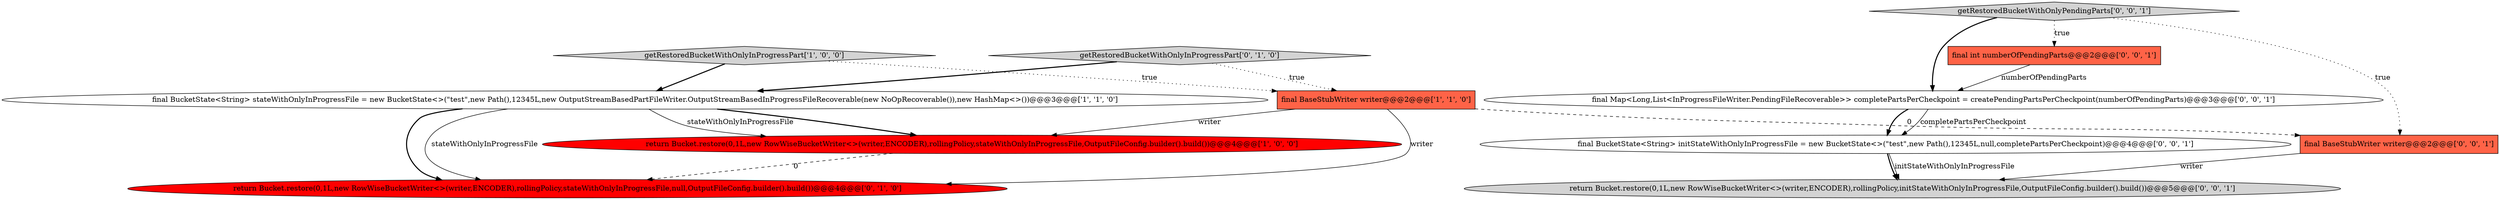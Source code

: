digraph {
5 [style = filled, label = "getRestoredBucketWithOnlyInProgressPart['0', '1', '0']", fillcolor = lightgray, shape = diamond image = "AAA0AAABBB2BBB"];
3 [style = filled, label = "return Bucket.restore(0,1L,new RowWiseBucketWriter<>(writer,ENCODER),rollingPolicy,stateWithOnlyInProgressFile,OutputFileConfig.builder().build())@@@4@@@['1', '0', '0']", fillcolor = red, shape = ellipse image = "AAA1AAABBB1BBB"];
2 [style = filled, label = "final BucketState<String> stateWithOnlyInProgressFile = new BucketState<>(\"test\",new Path(),12345L,new OutputStreamBasedPartFileWriter.OutputStreamBasedInProgressFileRecoverable(new NoOpRecoverable()),new HashMap<>())@@@3@@@['1', '1', '0']", fillcolor = white, shape = ellipse image = "AAA0AAABBB1BBB"];
11 [style = filled, label = "final Map<Long,List<InProgressFileWriter.PendingFileRecoverable>> completePartsPerCheckpoint = createPendingPartsPerCheckpoint(numberOfPendingParts)@@@3@@@['0', '0', '1']", fillcolor = white, shape = ellipse image = "AAA0AAABBB3BBB"];
9 [style = filled, label = "final BucketState<String> initStateWithOnlyInProgressFile = new BucketState<>(\"test\",new Path(),12345L,null,completePartsPerCheckpoint)@@@4@@@['0', '0', '1']", fillcolor = white, shape = ellipse image = "AAA0AAABBB3BBB"];
0 [style = filled, label = "getRestoredBucketWithOnlyInProgressPart['1', '0', '0']", fillcolor = lightgray, shape = diamond image = "AAA0AAABBB1BBB"];
1 [style = filled, label = "final BaseStubWriter writer@@@2@@@['1', '1', '0']", fillcolor = tomato, shape = box image = "AAA0AAABBB1BBB"];
4 [style = filled, label = "return Bucket.restore(0,1L,new RowWiseBucketWriter<>(writer,ENCODER),rollingPolicy,stateWithOnlyInProgressFile,null,OutputFileConfig.builder().build())@@@4@@@['0', '1', '0']", fillcolor = red, shape = ellipse image = "AAA1AAABBB2BBB"];
7 [style = filled, label = "return Bucket.restore(0,1L,new RowWiseBucketWriter<>(writer,ENCODER),rollingPolicy,initStateWithOnlyInProgressFile,OutputFileConfig.builder().build())@@@5@@@['0', '0', '1']", fillcolor = lightgray, shape = ellipse image = "AAA0AAABBB3BBB"];
10 [style = filled, label = "final BaseStubWriter writer@@@2@@@['0', '0', '1']", fillcolor = tomato, shape = box image = "AAA0AAABBB3BBB"];
6 [style = filled, label = "final int numberOfPendingParts@@@2@@@['0', '0', '1']", fillcolor = tomato, shape = box image = "AAA0AAABBB3BBB"];
8 [style = filled, label = "getRestoredBucketWithOnlyPendingParts['0', '0', '1']", fillcolor = lightgray, shape = diamond image = "AAA0AAABBB3BBB"];
9->7 [style = solid, label="initStateWithOnlyInProgressFile"];
1->4 [style = solid, label="writer"];
1->3 [style = solid, label="writer"];
2->3 [style = bold, label=""];
5->1 [style = dotted, label="true"];
0->2 [style = bold, label=""];
11->9 [style = solid, label="completePartsPerCheckpoint"];
1->10 [style = dashed, label="0"];
6->11 [style = solid, label="numberOfPendingParts"];
8->10 [style = dotted, label="true"];
9->7 [style = bold, label=""];
11->9 [style = bold, label=""];
3->4 [style = dashed, label="0"];
2->4 [style = bold, label=""];
5->2 [style = bold, label=""];
8->6 [style = dotted, label="true"];
2->4 [style = solid, label="stateWithOnlyInProgressFile"];
10->7 [style = solid, label="writer"];
8->11 [style = bold, label=""];
2->3 [style = solid, label="stateWithOnlyInProgressFile"];
0->1 [style = dotted, label="true"];
}
